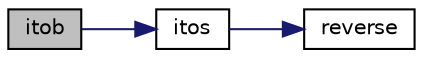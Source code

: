 digraph "itob"
{
  edge [fontname="Helvetica",fontsize="10",labelfontname="Helvetica",labelfontsize="10"];
  node [fontname="Helvetica",fontsize="10",shape=record];
  rankdir="LR";
  Node7 [label="itob",height=0.2,width=0.4,color="black", fillcolor="grey75", style="filled", fontcolor="black"];
  Node7 -> Node8 [color="midnightblue",fontsize="10",style="solid",fontname="Helvetica"];
  Node8 [label="itos",height=0.2,width=0.4,color="black", fillcolor="white", style="filled",URL="$d6/d6b/generic__util_8cpp.html#a5e7908fb09fcb92255d970d32f6740d6"];
  Node8 -> Node9 [color="midnightblue",fontsize="10",style="solid",fontname="Helvetica"];
  Node9 [label="reverse",height=0.2,width=0.4,color="black", fillcolor="white", style="filled",URL="$d6/d6b/generic__util_8cpp.html#acb36ebc193ed813f8490ea2afb3a4d1a"];
}
